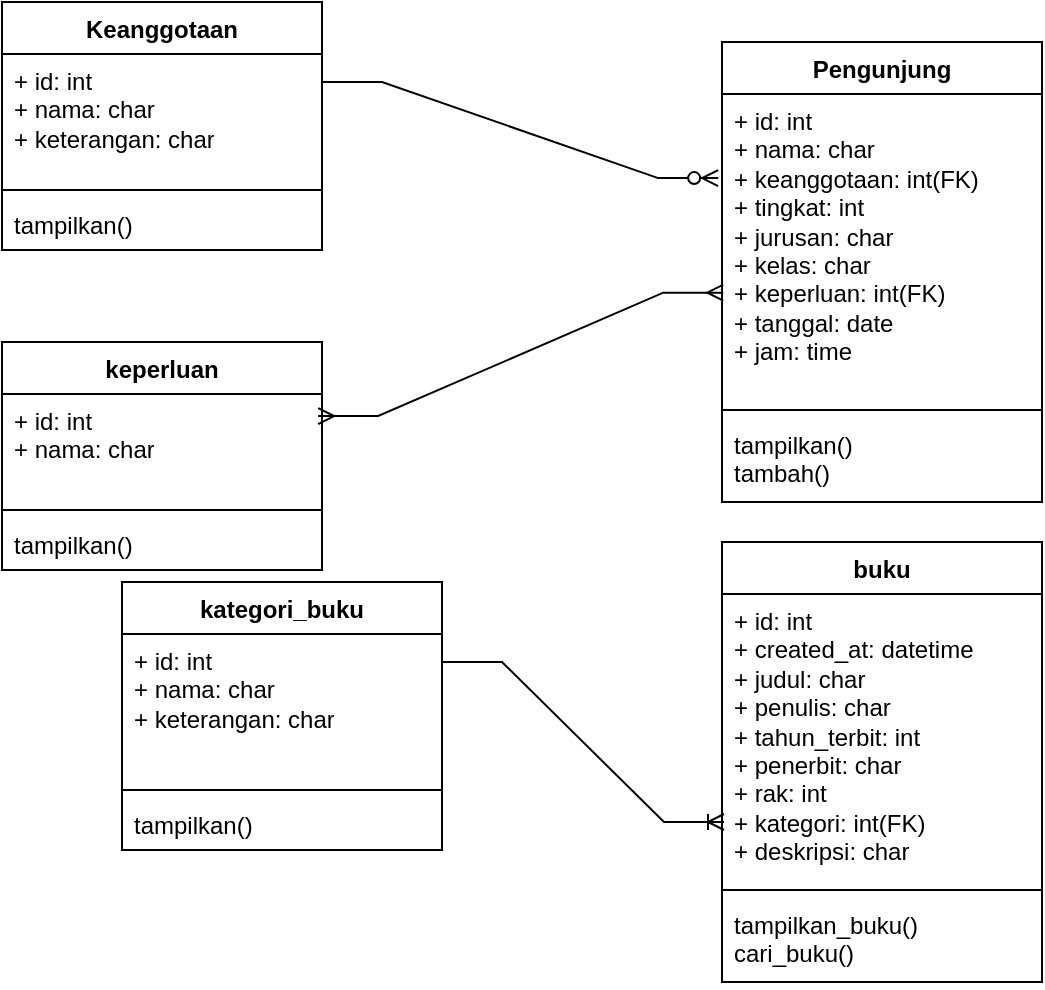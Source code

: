 <mxfile version="23.1.1" type="github">
  <diagram name="Page-1" id="gyWxr8mkWS0MehGiYG1A">
    <mxGraphModel dx="2214" dy="2300" grid="1" gridSize="10" guides="1" tooltips="1" connect="0" arrows="1" fold="1" page="1" pageScale="1" pageWidth="1100" pageHeight="1700" background="none" math="0" shadow="0">
      <root>
        <mxCell id="0" />
        <mxCell id="1" parent="0" />
        <mxCell id="SRtlZqPdkyfXJvU5sP5G-6" value="Pengunjung" style="swimlane;fontStyle=1;align=center;verticalAlign=top;childLayout=stackLayout;horizontal=1;startSize=26;horizontalStack=0;resizeParent=1;resizeParentMax=0;resizeLast=0;collapsible=1;marginBottom=0;whiteSpace=wrap;html=1;" parent="1" vertex="1">
          <mxGeometry x="200" y="-1510" width="160" height="230" as="geometry">
            <mxRectangle x="-80" y="-1670" width="110" height="30" as="alternateBounds" />
          </mxGeometry>
        </mxCell>
        <mxCell id="SRtlZqPdkyfXJvU5sP5G-7" value="+ id: int&lt;br&gt;+ nama: char&lt;br&gt;+ keanggotaan: int(FK)&lt;br&gt;+ tingkat: int&lt;br&gt;+ jurusan: char&lt;br&gt;+ kelas: char&lt;br&gt;+ keperluan: int(FK)&lt;br&gt;+ tanggal: date&lt;br&gt;+ jam: time" style="text;strokeColor=none;fillColor=none;align=left;verticalAlign=top;spacingLeft=4;spacingRight=4;overflow=hidden;rotatable=0;points=[[0,0.5],[1,0.5]];portConstraint=eastwest;whiteSpace=wrap;html=1;" parent="SRtlZqPdkyfXJvU5sP5G-6" vertex="1">
          <mxGeometry y="26" width="160" height="154" as="geometry" />
        </mxCell>
        <mxCell id="SRtlZqPdkyfXJvU5sP5G-8" value="" style="line;strokeWidth=1;fillColor=none;align=left;verticalAlign=middle;spacingTop=-1;spacingLeft=3;spacingRight=3;rotatable=0;labelPosition=right;points=[];portConstraint=eastwest;strokeColor=inherit;" parent="SRtlZqPdkyfXJvU5sP5G-6" vertex="1">
          <mxGeometry y="180" width="160" height="8" as="geometry" />
        </mxCell>
        <mxCell id="SRtlZqPdkyfXJvU5sP5G-9" value="tampilkan()&lt;br&gt;tambah()&amp;nbsp;" style="text;strokeColor=none;fillColor=none;align=left;verticalAlign=top;spacingLeft=4;spacingRight=4;overflow=hidden;rotatable=0;points=[[0,0.5],[1,0.5]];portConstraint=eastwest;whiteSpace=wrap;html=1;" parent="SRtlZqPdkyfXJvU5sP5G-6" vertex="1">
          <mxGeometry y="188" width="160" height="42" as="geometry" />
        </mxCell>
        <mxCell id="SRtlZqPdkyfXJvU5sP5G-10" value="kategori_buku" style="swimlane;fontStyle=1;align=center;verticalAlign=top;childLayout=stackLayout;horizontal=1;startSize=26;horizontalStack=0;resizeParent=1;resizeParentMax=0;resizeLast=0;collapsible=1;marginBottom=0;whiteSpace=wrap;html=1;" parent="1" vertex="1">
          <mxGeometry x="-100" y="-1240" width="160" height="134" as="geometry" />
        </mxCell>
        <mxCell id="SRtlZqPdkyfXJvU5sP5G-11" value="+ id: int&lt;br&gt;+ nama: char&lt;br&gt;+ keterangan: char" style="text;strokeColor=none;fillColor=none;align=left;verticalAlign=top;spacingLeft=4;spacingRight=4;overflow=hidden;rotatable=0;points=[[0,0.5],[1,0.5]];portConstraint=eastwest;whiteSpace=wrap;html=1;" parent="SRtlZqPdkyfXJvU5sP5G-10" vertex="1">
          <mxGeometry y="26" width="160" height="74" as="geometry" />
        </mxCell>
        <mxCell id="SRtlZqPdkyfXJvU5sP5G-12" value="" style="line;strokeWidth=1;fillColor=none;align=left;verticalAlign=middle;spacingTop=-1;spacingLeft=3;spacingRight=3;rotatable=0;labelPosition=right;points=[];portConstraint=eastwest;strokeColor=inherit;" parent="SRtlZqPdkyfXJvU5sP5G-10" vertex="1">
          <mxGeometry y="100" width="160" height="8" as="geometry" />
        </mxCell>
        <mxCell id="SRtlZqPdkyfXJvU5sP5G-13" value="tampilkan()" style="text;strokeColor=none;fillColor=none;align=left;verticalAlign=top;spacingLeft=4;spacingRight=4;overflow=hidden;rotatable=0;points=[[0,0.5],[1,0.5]];portConstraint=eastwest;whiteSpace=wrap;html=1;" parent="SRtlZqPdkyfXJvU5sP5G-10" vertex="1">
          <mxGeometry y="108" width="160" height="26" as="geometry" />
        </mxCell>
        <mxCell id="SRtlZqPdkyfXJvU5sP5G-18" value="buku" style="swimlane;fontStyle=1;align=center;verticalAlign=top;childLayout=stackLayout;horizontal=1;startSize=26;horizontalStack=0;resizeParent=1;resizeParentMax=0;resizeLast=0;collapsible=1;marginBottom=0;whiteSpace=wrap;html=1;" parent="1" vertex="1">
          <mxGeometry x="200" y="-1260" width="160" height="220" as="geometry">
            <mxRectangle x="-240" y="-1360" width="70" height="30" as="alternateBounds" />
          </mxGeometry>
        </mxCell>
        <mxCell id="SRtlZqPdkyfXJvU5sP5G-19" value="+ id: int&lt;br&gt;+ created_at: datetime&lt;br&gt;+ judul: char&lt;br&gt;+ penulis: char&lt;br&gt;+ tahun_terbit: int&lt;br&gt;+ penerbit: char&lt;br&gt;+ rak: int&lt;br&gt;+ kategori: int(FK)&lt;br&gt;+ deskripsi: char" style="text;strokeColor=none;fillColor=none;align=left;verticalAlign=top;spacingLeft=4;spacingRight=4;overflow=hidden;rotatable=0;points=[[0,0.5],[1,0.5]];portConstraint=eastwest;whiteSpace=wrap;html=1;" parent="SRtlZqPdkyfXJvU5sP5G-18" vertex="1">
          <mxGeometry y="26" width="160" height="144" as="geometry" />
        </mxCell>
        <mxCell id="SRtlZqPdkyfXJvU5sP5G-20" value="" style="line;strokeWidth=1;fillColor=none;align=left;verticalAlign=middle;spacingTop=-1;spacingLeft=3;spacingRight=3;rotatable=0;labelPosition=right;points=[];portConstraint=eastwest;strokeColor=inherit;" parent="SRtlZqPdkyfXJvU5sP5G-18" vertex="1">
          <mxGeometry y="170" width="160" height="8" as="geometry" />
        </mxCell>
        <mxCell id="SRtlZqPdkyfXJvU5sP5G-21" value="tampilkan_buku()&lt;br&gt;cari_buku()" style="text;strokeColor=none;fillColor=none;align=left;verticalAlign=top;spacingLeft=4;spacingRight=4;overflow=hidden;rotatable=0;points=[[0,0.5],[1,0.5]];portConstraint=eastwest;whiteSpace=wrap;html=1;" parent="SRtlZqPdkyfXJvU5sP5G-18" vertex="1">
          <mxGeometry y="178" width="160" height="42" as="geometry" />
        </mxCell>
        <mxCell id="SRtlZqPdkyfXJvU5sP5G-22" value="keperluan" style="swimlane;fontStyle=1;align=center;verticalAlign=top;childLayout=stackLayout;horizontal=1;startSize=26;horizontalStack=0;resizeParent=1;resizeParentMax=0;resizeLast=0;collapsible=1;marginBottom=0;whiteSpace=wrap;html=1;" parent="1" vertex="1">
          <mxGeometry x="-160" y="-1360" width="160" height="114" as="geometry" />
        </mxCell>
        <mxCell id="SRtlZqPdkyfXJvU5sP5G-23" value="+ id: int&lt;br&gt;+ nama: char" style="text;strokeColor=none;fillColor=none;align=left;verticalAlign=top;spacingLeft=4;spacingRight=4;overflow=hidden;rotatable=0;points=[[0,0.5],[1,0.5]];portConstraint=eastwest;whiteSpace=wrap;html=1;" parent="SRtlZqPdkyfXJvU5sP5G-22" vertex="1">
          <mxGeometry y="26" width="160" height="54" as="geometry" />
        </mxCell>
        <mxCell id="SRtlZqPdkyfXJvU5sP5G-24" value="" style="line;strokeWidth=1;fillColor=none;align=left;verticalAlign=middle;spacingTop=-1;spacingLeft=3;spacingRight=3;rotatable=0;labelPosition=right;points=[];portConstraint=eastwest;strokeColor=inherit;" parent="SRtlZqPdkyfXJvU5sP5G-22" vertex="1">
          <mxGeometry y="80" width="160" height="8" as="geometry" />
        </mxCell>
        <mxCell id="SRtlZqPdkyfXJvU5sP5G-25" value="tampilkan()" style="text;strokeColor=none;fillColor=none;align=left;verticalAlign=top;spacingLeft=4;spacingRight=4;overflow=hidden;rotatable=0;points=[[0,0.5],[1,0.5]];portConstraint=eastwest;whiteSpace=wrap;html=1;" parent="SRtlZqPdkyfXJvU5sP5G-22" vertex="1">
          <mxGeometry y="88" width="160" height="26" as="geometry" />
        </mxCell>
        <mxCell id="SRtlZqPdkyfXJvU5sP5G-26" value="Keanggotaan" style="swimlane;fontStyle=1;align=center;verticalAlign=top;childLayout=stackLayout;horizontal=1;startSize=26;horizontalStack=0;resizeParent=1;resizeParentMax=0;resizeLast=0;collapsible=1;marginBottom=0;whiteSpace=wrap;html=1;" parent="1" vertex="1">
          <mxGeometry x="-160" y="-1530" width="160" height="124" as="geometry" />
        </mxCell>
        <mxCell id="SRtlZqPdkyfXJvU5sP5G-27" value="+ id: int&lt;br&gt;+ nama: char&lt;br&gt;+ keterangan: char" style="text;strokeColor=none;fillColor=none;align=left;verticalAlign=top;spacingLeft=4;spacingRight=4;overflow=hidden;rotatable=0;points=[[0,0.5],[1,0.5]];portConstraint=eastwest;whiteSpace=wrap;html=1;" parent="SRtlZqPdkyfXJvU5sP5G-26" vertex="1">
          <mxGeometry y="26" width="160" height="64" as="geometry" />
        </mxCell>
        <mxCell id="SRtlZqPdkyfXJvU5sP5G-28" value="" style="line;strokeWidth=1;fillColor=none;align=left;verticalAlign=middle;spacingTop=-1;spacingLeft=3;spacingRight=3;rotatable=0;labelPosition=right;points=[];portConstraint=eastwest;strokeColor=inherit;" parent="SRtlZqPdkyfXJvU5sP5G-26" vertex="1">
          <mxGeometry y="90" width="160" height="8" as="geometry" />
        </mxCell>
        <mxCell id="SRtlZqPdkyfXJvU5sP5G-29" value="tampilkan()" style="text;strokeColor=none;fillColor=none;align=left;verticalAlign=top;spacingLeft=4;spacingRight=4;overflow=hidden;rotatable=0;points=[[0,0.5],[1,0.5]];portConstraint=eastwest;whiteSpace=wrap;html=1;" parent="SRtlZqPdkyfXJvU5sP5G-26" vertex="1">
          <mxGeometry y="98" width="160" height="26" as="geometry" />
        </mxCell>
        <mxCell id="SRtlZqPdkyfXJvU5sP5G-31" value="" style="edgeStyle=entityRelationEdgeStyle;fontSize=12;html=1;endArrow=ERoneToMany;rounded=0;" parent="1" edge="1">
          <mxGeometry width="100" height="100" relative="1" as="geometry">
            <mxPoint x="60" y="-1200" as="sourcePoint" />
            <mxPoint x="201" y="-1120" as="targetPoint" />
            <Array as="points">
              <mxPoint x="370" y="-1320" />
            </Array>
          </mxGeometry>
        </mxCell>
        <mxCell id="SRtlZqPdkyfXJvU5sP5G-32" value="" style="edgeStyle=entityRelationEdgeStyle;fontSize=12;html=1;endArrow=ERmany;startArrow=ERmany;rounded=0;entryX=0.004;entryY=0.645;entryDx=0;entryDy=0;entryPerimeter=0;exitX=0.988;exitY=0.204;exitDx=0;exitDy=0;exitPerimeter=0;" parent="1" source="SRtlZqPdkyfXJvU5sP5G-23" target="SRtlZqPdkyfXJvU5sP5G-7" edge="1">
          <mxGeometry width="100" height="100" relative="1" as="geometry">
            <mxPoint x="-180" y="-1480" as="sourcePoint" />
            <mxPoint x="180" y="-1320" as="targetPoint" />
          </mxGeometry>
        </mxCell>
        <mxCell id="SRtlZqPdkyfXJvU5sP5G-33" value="" style="edgeStyle=entityRelationEdgeStyle;fontSize=12;html=1;endArrow=ERzeroToMany;endFill=1;rounded=0;entryX=-0.012;entryY=0.273;entryDx=0;entryDy=0;entryPerimeter=0;exitX=1;exitY=0.219;exitDx=0;exitDy=0;exitPerimeter=0;" parent="1" source="SRtlZqPdkyfXJvU5sP5G-27" target="SRtlZqPdkyfXJvU5sP5G-7" edge="1">
          <mxGeometry width="100" height="100" relative="1" as="geometry">
            <mxPoint y="-1450" as="sourcePoint" />
            <mxPoint x="213.2" y="-1439.34" as="targetPoint" />
          </mxGeometry>
        </mxCell>
      </root>
    </mxGraphModel>
  </diagram>
</mxfile>
